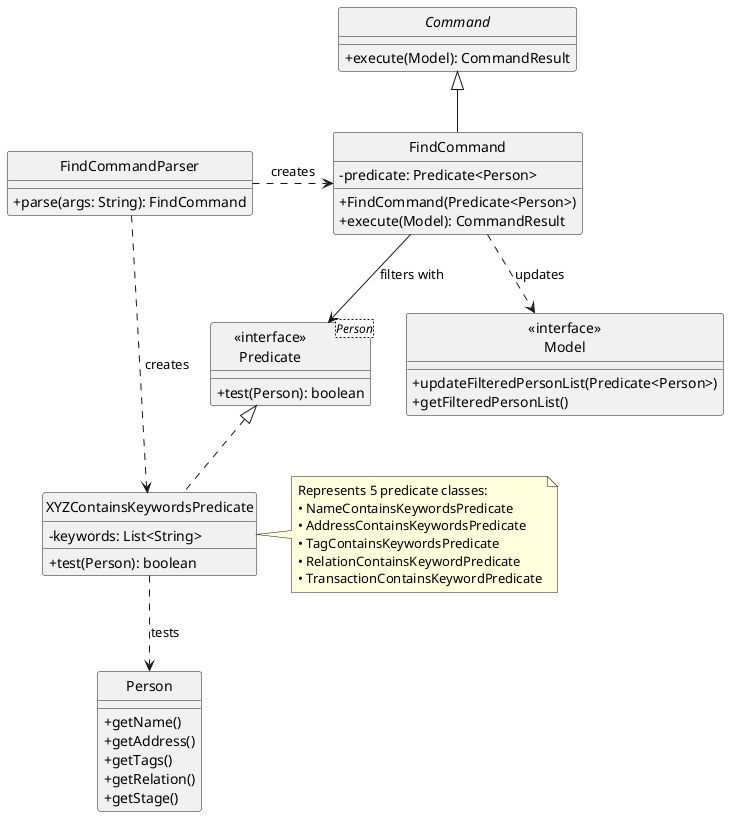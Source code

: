 @startuml
hide circle
skinparam classAttributeIconSize 0

abstract class Command {
    +execute(Model): CommandResult
}

class FindCommand {
    -predicate: Predicate<Person>
    +FindCommand(Predicate<Person>)
    +execute(Model): CommandResult
}

class FindCommandParser {
    +parse(args: String): FindCommand
}

class "<<interface>>\nPredicate<Person>" as Predicate {
    +test(Person): boolean
}

class "XYZContainsKeywordsPredicate" as XYZPredicate {
    -keywords: List<String>
    +test(Person): boolean
}

note right of XYZPredicate
  Represents 5 predicate classes:
  • NameContainsKeywordsPredicate
  • AddressContainsKeywordsPredicate
  • TagContainsKeywordsPredicate
  • RelationContainsKeywordPredicate
  • TransactionContainsKeywordPredicate
end note

class "<<interface>>\nModel" as Model {
    +updateFilteredPersonList(Predicate<Person>)
    +getFilteredPersonList()
}

class Person {
    +getName()
    +getAddress()
    +getTags()
    +getRelation()
    +getStage()
}

Command <|-- FindCommand
Predicate <|.. XYZPredicate

FindCommandParser .> FindCommand : creates
FindCommandParser .> XYZPredicate : creates

FindCommand --> Predicate : filters with
FindCommand ..> Model : updates

XYZPredicate ..> Person : tests

@enduml